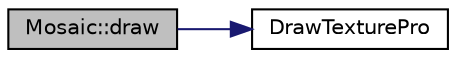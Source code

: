 digraph "Mosaic::draw"
{
 // LATEX_PDF_SIZE
  edge [fontname="Helvetica",fontsize="10",labelfontname="Helvetica",labelfontsize="10"];
  node [fontname="Helvetica",fontsize="10",shape=record];
  rankdir="LR";
  Node1 [label="Mosaic::draw",height=0.2,width=0.4,color="black", fillcolor="grey75", style="filled", fontcolor="black",tooltip=" "];
  Node1 -> Node2 [color="midnightblue",fontsize="10",style="solid",fontname="Helvetica"];
  Node2 [label="DrawTexturePro",height=0.2,width=0.4,color="black", fillcolor="white", style="filled",URL="$raylib_8h.html#a1ed579d8bf2a280d467ca189139ad7bb",tooltip=" "];
}
